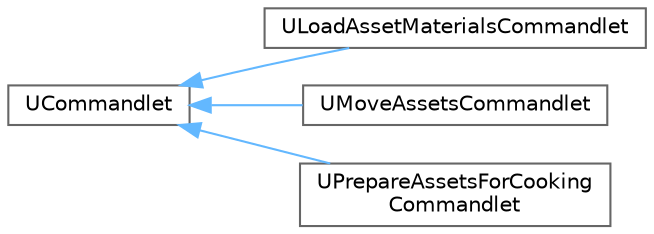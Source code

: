 digraph "类继承关系图"
{
 // INTERACTIVE_SVG=YES
 // LATEX_PDF_SIZE
  bgcolor="transparent";
  edge [fontname=Helvetica,fontsize=10,labelfontname=Helvetica,labelfontsize=10];
  node [fontname=Helvetica,fontsize=10,shape=box,height=0.2,width=0.4];
  rankdir="LR";
  Node0 [id="Node000000",label="UCommandlet",height=0.2,width=0.4,color="grey40", fillcolor="white", style="filled",URL="$d1/d83/classUCommandlet.html",tooltip=" "];
  Node0 -> Node1 [id="edge349_Node000000_Node000001",dir="back",color="steelblue1",style="solid",tooltip=" "];
  Node1 [id="Node000001",label="ULoadAssetMaterialsCommandlet",height=0.2,width=0.4,color="grey40", fillcolor="white", style="filled",URL="$d9/de2/classULoadAssetMaterialsCommandlet.html",tooltip=" "];
  Node0 -> Node2 [id="edge350_Node000000_Node000002",dir="back",color="steelblue1",style="solid",tooltip=" "];
  Node2 [id="Node000002",label="UMoveAssetsCommandlet",height=0.2,width=0.4,color="grey40", fillcolor="white", style="filled",URL="$dc/dc1/classUMoveAssetsCommandlet.html",tooltip=" "];
  Node0 -> Node3 [id="edge351_Node000000_Node000003",dir="back",color="steelblue1",style="solid",tooltip=" "];
  Node3 [id="Node000003",label="UPrepareAssetsForCooking\lCommandlet",height=0.2,width=0.4,color="grey40", fillcolor="white", style="filled",URL="$df/dbd/classUPrepareAssetsForCookingCommandlet.html",tooltip=" "];
}

